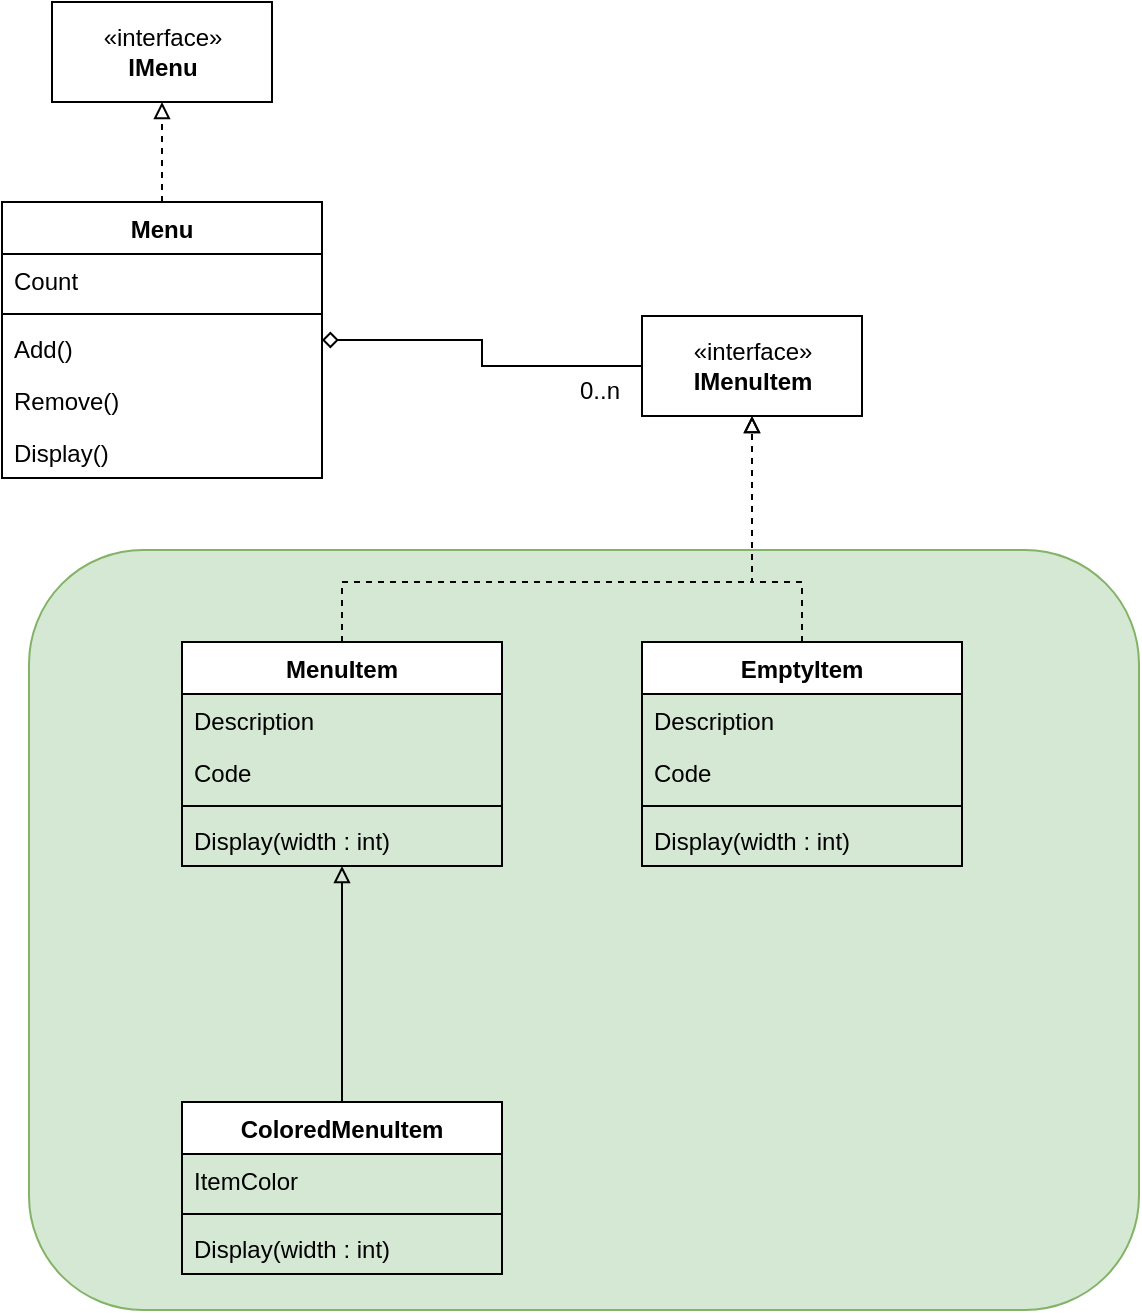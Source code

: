 <mxfile version="13.9.9" type="device"><diagram id="EiQuwzDnG7kpTYSZTTEy" name="ÜbungInterfaces"><mxGraphModel dx="1422" dy="815" grid="1" gridSize="10" guides="1" tooltips="1" connect="1" arrows="1" fold="1" page="1" pageScale="1" pageWidth="1169" pageHeight="827" math="0" shadow="0"><root><mxCell id="ZBaBb_uAq3HlPvCAK4kc-0"/><mxCell id="ZBaBb_uAq3HlPvCAK4kc-1" parent="ZBaBb_uAq3HlPvCAK4kc-0"/><mxCell id="ZBaBb_uAq3HlPvCAK4kc-36" value="" style="rounded=1;whiteSpace=wrap;html=1;fillColor=#d5e8d4;strokeColor=#82b366;" vertex="1" parent="ZBaBb_uAq3HlPvCAK4kc-1"><mxGeometry x="273.5" y="370" width="555" height="380" as="geometry"/></mxCell><mxCell id="ZBaBb_uAq3HlPvCAK4kc-2" value="«interface»&lt;br&gt;&lt;b&gt;IMenuItem&lt;/b&gt;" style="html=1;" vertex="1" parent="ZBaBb_uAq3HlPvCAK4kc-1"><mxGeometry x="580" y="253" width="110" height="50" as="geometry"/></mxCell><mxCell id="ZBaBb_uAq3HlPvCAK4kc-3" style="edgeStyle=orthogonalEdgeStyle;rounded=0;orthogonalLoop=1;jettySize=auto;html=1;entryX=0.5;entryY=1;entryDx=0;entryDy=0;dashed=1;endArrow=block;endFill=0;" edge="1" parent="ZBaBb_uAq3HlPvCAK4kc-1" source="ZBaBb_uAq3HlPvCAK4kc-5" target="ZBaBb_uAq3HlPvCAK4kc-2"><mxGeometry relative="1" as="geometry"><Array as="points"><mxPoint x="430" y="386"/><mxPoint x="635" y="386"/></Array></mxGeometry></mxCell><mxCell id="ZBaBb_uAq3HlPvCAK4kc-4" style="edgeStyle=orthogonalEdgeStyle;rounded=0;orthogonalLoop=1;jettySize=auto;html=1;entryX=0.5;entryY=0;entryDx=0;entryDy=0;endArrow=none;endFill=0;startArrow=block;startFill=0;" edge="1" parent="ZBaBb_uAq3HlPvCAK4kc-1" source="ZBaBb_uAq3HlPvCAK4kc-5" target="ZBaBb_uAq3HlPvCAK4kc-20"><mxGeometry relative="1" as="geometry"/></mxCell><mxCell id="ZBaBb_uAq3HlPvCAK4kc-5" value="MenuItem" style="swimlane;fontStyle=1;align=center;verticalAlign=top;childLayout=stackLayout;horizontal=1;startSize=26;horizontalStack=0;resizeParent=1;resizeParentMax=0;resizeLast=0;collapsible=1;marginBottom=0;" vertex="1" parent="ZBaBb_uAq3HlPvCAK4kc-1"><mxGeometry x="350" y="416" width="160" height="112" as="geometry"/></mxCell><mxCell id="ZBaBb_uAq3HlPvCAK4kc-6" value="Description" style="text;strokeColor=none;fillColor=none;align=left;verticalAlign=top;spacingLeft=4;spacingRight=4;overflow=hidden;rotatable=0;points=[[0,0.5],[1,0.5]];portConstraint=eastwest;" vertex="1" parent="ZBaBb_uAq3HlPvCAK4kc-5"><mxGeometry y="26" width="160" height="26" as="geometry"/></mxCell><mxCell id="ZBaBb_uAq3HlPvCAK4kc-7" value="Code" style="text;strokeColor=none;fillColor=none;align=left;verticalAlign=top;spacingLeft=4;spacingRight=4;overflow=hidden;rotatable=0;points=[[0,0.5],[1,0.5]];portConstraint=eastwest;" vertex="1" parent="ZBaBb_uAq3HlPvCAK4kc-5"><mxGeometry y="52" width="160" height="26" as="geometry"/></mxCell><mxCell id="ZBaBb_uAq3HlPvCAK4kc-10" value="" style="line;strokeWidth=1;fillColor=none;align=left;verticalAlign=middle;spacingTop=-1;spacingLeft=3;spacingRight=3;rotatable=0;labelPosition=right;points=[];portConstraint=eastwest;" vertex="1" parent="ZBaBb_uAq3HlPvCAK4kc-5"><mxGeometry y="78" width="160" height="8" as="geometry"/></mxCell><mxCell id="ZBaBb_uAq3HlPvCAK4kc-11" value="Display(width : int)" style="text;strokeColor=none;fillColor=none;align=left;verticalAlign=top;spacingLeft=4;spacingRight=4;overflow=hidden;rotatable=0;points=[[0,0.5],[1,0.5]];portConstraint=eastwest;" vertex="1" parent="ZBaBb_uAq3HlPvCAK4kc-5"><mxGeometry y="86" width="160" height="26" as="geometry"/></mxCell><mxCell id="ZBaBb_uAq3HlPvCAK4kc-12" style="edgeStyle=orthogonalEdgeStyle;rounded=0;orthogonalLoop=1;jettySize=auto;html=1;dashed=1;endArrow=block;endFill=0;" edge="1" parent="ZBaBb_uAq3HlPvCAK4kc-1" source="ZBaBb_uAq3HlPvCAK4kc-13" target="ZBaBb_uAq3HlPvCAK4kc-2"><mxGeometry relative="1" as="geometry"><Array as="points"><mxPoint x="660" y="386"/><mxPoint x="635" y="386"/></Array></mxGeometry></mxCell><mxCell id="ZBaBb_uAq3HlPvCAK4kc-13" value="EmptyItem" style="swimlane;fontStyle=1;align=center;verticalAlign=top;childLayout=stackLayout;horizontal=1;startSize=26;horizontalStack=0;resizeParent=1;resizeParentMax=0;resizeLast=0;collapsible=1;marginBottom=0;" vertex="1" parent="ZBaBb_uAq3HlPvCAK4kc-1"><mxGeometry x="580" y="416" width="160" height="112" as="geometry"/></mxCell><mxCell id="ZBaBb_uAq3HlPvCAK4kc-14" value="Description" style="text;strokeColor=none;fillColor=none;align=left;verticalAlign=top;spacingLeft=4;spacingRight=4;overflow=hidden;rotatable=0;points=[[0,0.5],[1,0.5]];portConstraint=eastwest;" vertex="1" parent="ZBaBb_uAq3HlPvCAK4kc-13"><mxGeometry y="26" width="160" height="26" as="geometry"/></mxCell><mxCell id="ZBaBb_uAq3HlPvCAK4kc-15" value="Code" style="text;strokeColor=none;fillColor=none;align=left;verticalAlign=top;spacingLeft=4;spacingRight=4;overflow=hidden;rotatable=0;points=[[0,0.5],[1,0.5]];portConstraint=eastwest;" vertex="1" parent="ZBaBb_uAq3HlPvCAK4kc-13"><mxGeometry y="52" width="160" height="26" as="geometry"/></mxCell><mxCell id="ZBaBb_uAq3HlPvCAK4kc-18" value="" style="line;strokeWidth=1;fillColor=none;align=left;verticalAlign=middle;spacingTop=-1;spacingLeft=3;spacingRight=3;rotatable=0;labelPosition=right;points=[];portConstraint=eastwest;" vertex="1" parent="ZBaBb_uAq3HlPvCAK4kc-13"><mxGeometry y="78" width="160" height="8" as="geometry"/></mxCell><mxCell id="ZBaBb_uAq3HlPvCAK4kc-19" value="Display(width : int)" style="text;strokeColor=none;fillColor=none;align=left;verticalAlign=top;spacingLeft=4;spacingRight=4;overflow=hidden;rotatable=0;points=[[0,0.5],[1,0.5]];portConstraint=eastwest;" vertex="1" parent="ZBaBb_uAq3HlPvCAK4kc-13"><mxGeometry y="86" width="160" height="26" as="geometry"/></mxCell><mxCell id="ZBaBb_uAq3HlPvCAK4kc-20" value="ColoredMenuItem" style="swimlane;fontStyle=1;align=center;verticalAlign=top;childLayout=stackLayout;horizontal=1;startSize=26;horizontalStack=0;resizeParent=1;resizeParentMax=0;resizeLast=0;collapsible=1;marginBottom=0;" vertex="1" parent="ZBaBb_uAq3HlPvCAK4kc-1"><mxGeometry x="350" y="646" width="160" height="86" as="geometry"/></mxCell><mxCell id="ZBaBb_uAq3HlPvCAK4kc-21" value="ItemColor" style="text;strokeColor=none;fillColor=none;align=left;verticalAlign=top;spacingLeft=4;spacingRight=4;overflow=hidden;rotatable=0;points=[[0,0.5],[1,0.5]];portConstraint=eastwest;" vertex="1" parent="ZBaBb_uAq3HlPvCAK4kc-20"><mxGeometry y="26" width="160" height="26" as="geometry"/></mxCell><mxCell id="ZBaBb_uAq3HlPvCAK4kc-22" value="" style="line;strokeWidth=1;fillColor=none;align=left;verticalAlign=middle;spacingTop=-1;spacingLeft=3;spacingRight=3;rotatable=0;labelPosition=right;points=[];portConstraint=eastwest;" vertex="1" parent="ZBaBb_uAq3HlPvCAK4kc-20"><mxGeometry y="52" width="160" height="8" as="geometry"/></mxCell><mxCell id="ZBaBb_uAq3HlPvCAK4kc-23" value="Display(width : int)" style="text;strokeColor=none;fillColor=none;align=left;verticalAlign=top;spacingLeft=4;spacingRight=4;overflow=hidden;rotatable=0;points=[[0,0.5],[1,0.5]];portConstraint=eastwest;" vertex="1" parent="ZBaBb_uAq3HlPvCAK4kc-20"><mxGeometry y="60" width="160" height="26" as="geometry"/></mxCell><mxCell id="ZBaBb_uAq3HlPvCAK4kc-24" style="edgeStyle=orthogonalEdgeStyle;rounded=0;orthogonalLoop=1;jettySize=auto;html=1;entryX=0;entryY=0.5;entryDx=0;entryDy=0;startArrow=diamond;startFill=0;endArrow=none;endFill=0;" edge="1" parent="ZBaBb_uAq3HlPvCAK4kc-1" source="ZBaBb_uAq3HlPvCAK4kc-26" target="ZBaBb_uAq3HlPvCAK4kc-2"><mxGeometry relative="1" as="geometry"/></mxCell><mxCell id="ZBaBb_uAq3HlPvCAK4kc-25" style="edgeStyle=orthogonalEdgeStyle;rounded=0;orthogonalLoop=1;jettySize=auto;html=1;entryX=0.5;entryY=1;entryDx=0;entryDy=0;startArrow=none;startFill=0;endArrow=block;endFill=0;dashed=1;" edge="1" parent="ZBaBb_uAq3HlPvCAK4kc-1" source="ZBaBb_uAq3HlPvCAK4kc-26" target="ZBaBb_uAq3HlPvCAK4kc-34"><mxGeometry relative="1" as="geometry"/></mxCell><mxCell id="ZBaBb_uAq3HlPvCAK4kc-26" value="Menu" style="swimlane;fontStyle=1;align=center;verticalAlign=top;childLayout=stackLayout;horizontal=1;startSize=26;horizontalStack=0;resizeParent=1;resizeParentMax=0;resizeLast=0;collapsible=1;marginBottom=0;" vertex="1" parent="ZBaBb_uAq3HlPvCAK4kc-1"><mxGeometry x="260" y="196" width="160" height="138" as="geometry"/></mxCell><mxCell id="ZBaBb_uAq3HlPvCAK4kc-27" value="Count" style="text;strokeColor=none;fillColor=none;align=left;verticalAlign=top;spacingLeft=4;spacingRight=4;overflow=hidden;rotatable=0;points=[[0,0.5],[1,0.5]];portConstraint=eastwest;" vertex="1" parent="ZBaBb_uAq3HlPvCAK4kc-26"><mxGeometry y="26" width="160" height="26" as="geometry"/></mxCell><mxCell id="ZBaBb_uAq3HlPvCAK4kc-28" value="" style="line;strokeWidth=1;fillColor=none;align=left;verticalAlign=middle;spacingTop=-1;spacingLeft=3;spacingRight=3;rotatable=0;labelPosition=right;points=[];portConstraint=eastwest;" vertex="1" parent="ZBaBb_uAq3HlPvCAK4kc-26"><mxGeometry y="52" width="160" height="8" as="geometry"/></mxCell><mxCell id="ZBaBb_uAq3HlPvCAK4kc-29" value="Add()" style="text;strokeColor=none;fillColor=none;align=left;verticalAlign=top;spacingLeft=4;spacingRight=4;overflow=hidden;rotatable=0;points=[[0,0.5],[1,0.5]];portConstraint=eastwest;" vertex="1" parent="ZBaBb_uAq3HlPvCAK4kc-26"><mxGeometry y="60" width="160" height="26" as="geometry"/></mxCell><mxCell id="ZBaBb_uAq3HlPvCAK4kc-30" value="Remove()" style="text;strokeColor=none;fillColor=none;align=left;verticalAlign=top;spacingLeft=4;spacingRight=4;overflow=hidden;rotatable=0;points=[[0,0.5],[1,0.5]];portConstraint=eastwest;" vertex="1" parent="ZBaBb_uAq3HlPvCAK4kc-26"><mxGeometry y="86" width="160" height="26" as="geometry"/></mxCell><mxCell id="ZBaBb_uAq3HlPvCAK4kc-31" value="Display()" style="text;strokeColor=none;fillColor=none;align=left;verticalAlign=top;spacingLeft=4;spacingRight=4;overflow=hidden;rotatable=0;points=[[0,0.5],[1,0.5]];portConstraint=eastwest;" vertex="1" parent="ZBaBb_uAq3HlPvCAK4kc-26"><mxGeometry y="112" width="160" height="26" as="geometry"/></mxCell><mxCell id="ZBaBb_uAq3HlPvCAK4kc-33" value="0..n" style="resizable=0;align=left;verticalAlign=bottom;labelBackgroundColor=none;fontSize=12;" connectable="0" vertex="1" parent="ZBaBb_uAq3HlPvCAK4kc-1"><mxGeometry x="551" y="297.997" as="geometry"><mxPoint x="-4" y="1" as="offset"/></mxGeometry></mxCell><mxCell id="ZBaBb_uAq3HlPvCAK4kc-34" value="«interface»&lt;br&gt;&lt;b&gt;IMenu&lt;/b&gt;" style="html=1;" vertex="1" parent="ZBaBb_uAq3HlPvCAK4kc-1"><mxGeometry x="285" y="96" width="110" height="50" as="geometry"/></mxCell></root></mxGraphModel></diagram></mxfile>